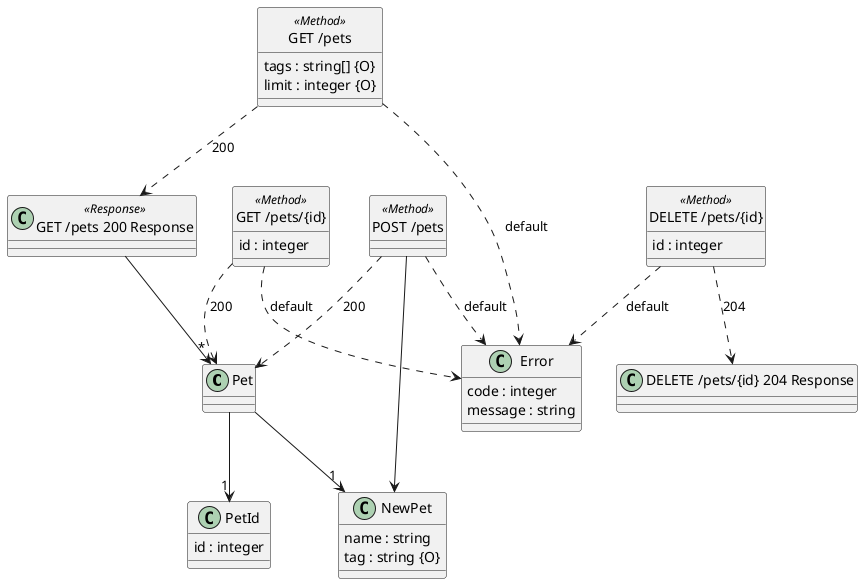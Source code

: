 @startuml
set namespaceSeparator none

class "Pet" {
}

"Pet" --> "1" "NewPet"

"Pet" --> "1" "PetId"

class "PetId" {
  id : integer
}

class "NewPet" {
  name : string
  tag : string {O}
}

class "Error" {
  code : integer
  message : string
}
hide <<Method>> circle

class "GET /pets" <<Method>> {
  tags : string[] {O}
  limit : integer {O}
}

class "GET /pets 200 Response" <<Response>> {
}

"GET /pets 200 Response" --> "*" "Pet"

"GET /pets" ..> "GET /pets 200 Response": 200

"GET /pets" ..> "Error": default

class "POST /pets" <<Method>> {
}

"POST /pets" ..> "Pet": 200

"POST /pets" ..> "Error": default

"POST /pets" --> "NewPet"

class "GET /pets/{id}" <<Method>> {
  id : integer
}

"GET /pets/{id}" ..> "Pet": 200

"GET /pets/{id}" ..> "Error": default

class "DELETE /pets/{id}" <<Method>> {
  id : integer
}
class "DELETE /pets/{id} 204 Response"{}

"DELETE /pets/{id}" ..> "DELETE /pets/{id} 204 Response": 204

"DELETE /pets/{id}" ..> "Error": default

@enduml